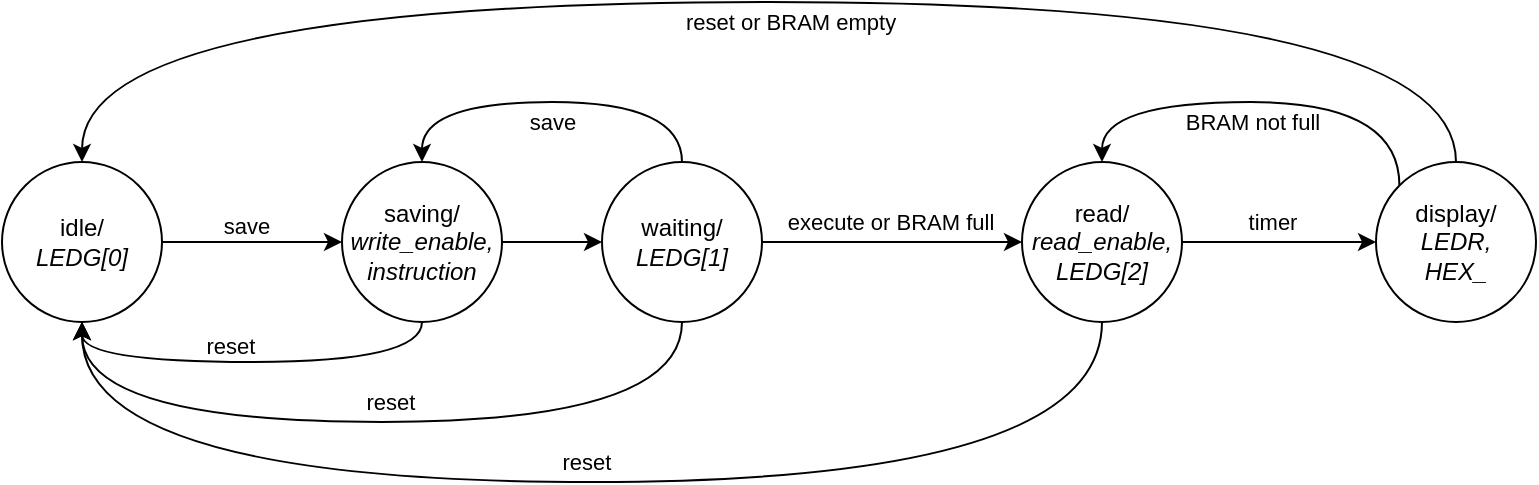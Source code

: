 <mxfile version="21.6.8" type="device">
  <diagram id="Z_1fLPywovUTxnYy9G0z" name="Page-1">
    <mxGraphModel dx="512" dy="1245" grid="1" gridSize="10" guides="1" tooltips="1" connect="1" arrows="1" fold="1" page="1" pageScale="1" pageWidth="827" pageHeight="1169" math="0" shadow="0">
      <root>
        <mxCell id="0" />
        <mxCell id="1" parent="0" />
        <mxCell id="QeUdPWZfrH3-HNdB0ahR-7" style="edgeStyle=orthogonalEdgeStyle;rounded=0;orthogonalLoop=1;jettySize=auto;html=1;exitX=1;exitY=0.5;exitDx=0;exitDy=0;entryX=0;entryY=0.5;entryDx=0;entryDy=0;" edge="1" parent="1" source="QeUdPWZfrH3-HNdB0ahR-2" target="QeUdPWZfrH3-HNdB0ahR-3">
          <mxGeometry relative="1" as="geometry" />
        </mxCell>
        <mxCell id="QeUdPWZfrH3-HNdB0ahR-27" value="save" style="edgeLabel;html=1;align=center;verticalAlign=middle;resizable=0;points=[];" vertex="1" connectable="0" parent="QeUdPWZfrH3-HNdB0ahR-7">
          <mxGeometry x="-0.082" y="3" relative="1" as="geometry">
            <mxPoint y="-5" as="offset" />
          </mxGeometry>
        </mxCell>
        <mxCell id="QeUdPWZfrH3-HNdB0ahR-2" value="idle/&lt;br&gt;&lt;i&gt;LEDG[0]&lt;/i&gt;" style="ellipse;whiteSpace=wrap;html=1;aspect=fixed;" vertex="1" parent="1">
          <mxGeometry x="140" y="120" width="80" height="80" as="geometry" />
        </mxCell>
        <mxCell id="QeUdPWZfrH3-HNdB0ahR-8" style="edgeStyle=orthogonalEdgeStyle;rounded=0;orthogonalLoop=1;jettySize=auto;html=1;exitX=1;exitY=0.5;exitDx=0;exitDy=0;entryX=0;entryY=0.5;entryDx=0;entryDy=0;" edge="1" parent="1" source="QeUdPWZfrH3-HNdB0ahR-3" target="QeUdPWZfrH3-HNdB0ahR-4">
          <mxGeometry relative="1" as="geometry" />
        </mxCell>
        <mxCell id="QeUdPWZfrH3-HNdB0ahR-11" style="edgeStyle=orthogonalEdgeStyle;rounded=0;orthogonalLoop=1;jettySize=auto;html=1;exitX=0.5;exitY=1;exitDx=0;exitDy=0;entryX=0.5;entryY=1;entryDx=0;entryDy=0;curved=1;" edge="1" parent="1" source="QeUdPWZfrH3-HNdB0ahR-3" target="QeUdPWZfrH3-HNdB0ahR-2">
          <mxGeometry relative="1" as="geometry" />
        </mxCell>
        <mxCell id="QeUdPWZfrH3-HNdB0ahR-14" value="reset" style="edgeLabel;html=1;align=center;verticalAlign=middle;resizable=0;points=[];" vertex="1" connectable="0" parent="QeUdPWZfrH3-HNdB0ahR-11">
          <mxGeometry x="0.112" y="-7" relative="1" as="geometry">
            <mxPoint x="1" y="-1" as="offset" />
          </mxGeometry>
        </mxCell>
        <mxCell id="QeUdPWZfrH3-HNdB0ahR-3" value="saving/&lt;br&gt;&lt;i&gt;write_enable,&lt;br&gt;instruction&lt;br&gt;&lt;/i&gt;" style="ellipse;whiteSpace=wrap;html=1;aspect=fixed;" vertex="1" parent="1">
          <mxGeometry x="310" y="120" width="80" height="80" as="geometry" />
        </mxCell>
        <mxCell id="QeUdPWZfrH3-HNdB0ahR-9" style="edgeStyle=orthogonalEdgeStyle;rounded=0;orthogonalLoop=1;jettySize=auto;html=1;exitX=1;exitY=0.5;exitDx=0;exitDy=0;entryX=0;entryY=0.5;entryDx=0;entryDy=0;" edge="1" parent="1" source="QeUdPWZfrH3-HNdB0ahR-4" target="QeUdPWZfrH3-HNdB0ahR-5">
          <mxGeometry relative="1" as="geometry" />
        </mxCell>
        <mxCell id="QeUdPWZfrH3-HNdB0ahR-19" value="execute or BRAM full" style="edgeLabel;html=1;align=center;verticalAlign=middle;resizable=0;points=[];" vertex="1" connectable="0" parent="QeUdPWZfrH3-HNdB0ahR-9">
          <mxGeometry x="-0.027" y="2" relative="1" as="geometry">
            <mxPoint x="1" y="-8" as="offset" />
          </mxGeometry>
        </mxCell>
        <mxCell id="QeUdPWZfrH3-HNdB0ahR-12" style="edgeStyle=orthogonalEdgeStyle;rounded=0;orthogonalLoop=1;jettySize=auto;html=1;exitX=0.5;exitY=1;exitDx=0;exitDy=0;entryX=0.5;entryY=1;entryDx=0;entryDy=0;curved=1;" edge="1" parent="1" source="QeUdPWZfrH3-HNdB0ahR-4" target="QeUdPWZfrH3-HNdB0ahR-2">
          <mxGeometry relative="1" as="geometry">
            <Array as="points">
              <mxPoint x="480" y="250" />
              <mxPoint x="180" y="250" />
            </Array>
          </mxGeometry>
        </mxCell>
        <mxCell id="QeUdPWZfrH3-HNdB0ahR-15" value="reset" style="edgeLabel;html=1;align=center;verticalAlign=middle;resizable=0;points=[];" vertex="1" connectable="0" parent="QeUdPWZfrH3-HNdB0ahR-12">
          <mxGeometry x="-0.016" y="-4" relative="1" as="geometry">
            <mxPoint x="1" y="-6" as="offset" />
          </mxGeometry>
        </mxCell>
        <mxCell id="QeUdPWZfrH3-HNdB0ahR-17" style="edgeStyle=orthogonalEdgeStyle;rounded=0;orthogonalLoop=1;jettySize=auto;html=1;exitX=0.5;exitY=0;exitDx=0;exitDy=0;entryX=0.5;entryY=0;entryDx=0;entryDy=0;curved=1;" edge="1" parent="1" source="QeUdPWZfrH3-HNdB0ahR-4" target="QeUdPWZfrH3-HNdB0ahR-3">
          <mxGeometry relative="1" as="geometry">
            <Array as="points">
              <mxPoint x="480" y="90" />
              <mxPoint x="350" y="90" />
            </Array>
          </mxGeometry>
        </mxCell>
        <mxCell id="QeUdPWZfrH3-HNdB0ahR-18" value="save" style="edgeLabel;html=1;align=center;verticalAlign=middle;resizable=0;points=[];" vertex="1" connectable="0" parent="QeUdPWZfrH3-HNdB0ahR-17">
          <mxGeometry x="-0.034" y="-2" relative="1" as="geometry">
            <mxPoint x="-3" y="12" as="offset" />
          </mxGeometry>
        </mxCell>
        <mxCell id="QeUdPWZfrH3-HNdB0ahR-4" value="waiting/&lt;br&gt;&lt;i&gt;LEDG[1]&lt;/i&gt;" style="ellipse;whiteSpace=wrap;html=1;aspect=fixed;" vertex="1" parent="1">
          <mxGeometry x="440" y="120" width="80" height="80" as="geometry" />
        </mxCell>
        <mxCell id="QeUdPWZfrH3-HNdB0ahR-10" style="edgeStyle=orthogonalEdgeStyle;rounded=0;orthogonalLoop=1;jettySize=auto;html=1;exitX=1;exitY=0.5;exitDx=0;exitDy=0;entryX=0;entryY=0.5;entryDx=0;entryDy=0;" edge="1" parent="1" source="QeUdPWZfrH3-HNdB0ahR-5" target="QeUdPWZfrH3-HNdB0ahR-6">
          <mxGeometry relative="1" as="geometry" />
        </mxCell>
        <mxCell id="QeUdPWZfrH3-HNdB0ahR-20" value="timer" style="edgeLabel;html=1;align=center;verticalAlign=middle;resizable=0;points=[];" vertex="1" connectable="0" parent="QeUdPWZfrH3-HNdB0ahR-10">
          <mxGeometry x="-0.108" y="2" relative="1" as="geometry">
            <mxPoint x="1" y="-8" as="offset" />
          </mxGeometry>
        </mxCell>
        <mxCell id="QeUdPWZfrH3-HNdB0ahR-13" style="edgeStyle=orthogonalEdgeStyle;rounded=0;orthogonalLoop=1;jettySize=auto;html=1;exitX=0.5;exitY=1;exitDx=0;exitDy=0;entryX=0.5;entryY=1;entryDx=0;entryDy=0;curved=1;" edge="1" parent="1" source="QeUdPWZfrH3-HNdB0ahR-5" target="QeUdPWZfrH3-HNdB0ahR-2">
          <mxGeometry relative="1" as="geometry">
            <Array as="points">
              <mxPoint x="690" y="280" />
              <mxPoint x="180" y="280" />
            </Array>
          </mxGeometry>
        </mxCell>
        <mxCell id="QeUdPWZfrH3-HNdB0ahR-16" value="reset" style="edgeLabel;html=1;align=center;verticalAlign=middle;resizable=0;points=[];" vertex="1" connectable="0" parent="QeUdPWZfrH3-HNdB0ahR-13">
          <mxGeometry x="0.005" y="-2" relative="1" as="geometry">
            <mxPoint x="-2" y="-8" as="offset" />
          </mxGeometry>
        </mxCell>
        <mxCell id="QeUdPWZfrH3-HNdB0ahR-5" value="read/&lt;br&gt;&lt;i&gt;read_enable,&lt;br&gt;LEDG[2]&lt;br&gt;&lt;/i&gt;" style="ellipse;whiteSpace=wrap;html=1;aspect=fixed;" vertex="1" parent="1">
          <mxGeometry x="650" y="120" width="80" height="80" as="geometry" />
        </mxCell>
        <mxCell id="QeUdPWZfrH3-HNdB0ahR-23" style="edgeStyle=orthogonalEdgeStyle;rounded=0;orthogonalLoop=1;jettySize=auto;html=1;exitX=0.5;exitY=0;exitDx=0;exitDy=0;entryX=0.5;entryY=0;entryDx=0;entryDy=0;curved=1;" edge="1" parent="1" source="QeUdPWZfrH3-HNdB0ahR-6" target="QeUdPWZfrH3-HNdB0ahR-2">
          <mxGeometry relative="1" as="geometry">
            <Array as="points">
              <mxPoint x="867" y="40" />
              <mxPoint x="180" y="40" />
            </Array>
          </mxGeometry>
        </mxCell>
        <mxCell id="QeUdPWZfrH3-HNdB0ahR-26" value="reset or BRAM empty" style="edgeLabel;html=1;align=center;verticalAlign=middle;resizable=0;points=[];" vertex="1" connectable="0" parent="QeUdPWZfrH3-HNdB0ahR-23">
          <mxGeometry x="-0.026" y="3" relative="1" as="geometry">
            <mxPoint x="-1" y="7" as="offset" />
          </mxGeometry>
        </mxCell>
        <mxCell id="QeUdPWZfrH3-HNdB0ahR-24" style="edgeStyle=orthogonalEdgeStyle;rounded=0;orthogonalLoop=1;jettySize=auto;html=1;exitX=0;exitY=0;exitDx=0;exitDy=0;entryX=0.5;entryY=0;entryDx=0;entryDy=0;curved=1;" edge="1" parent="1" source="QeUdPWZfrH3-HNdB0ahR-6" target="QeUdPWZfrH3-HNdB0ahR-5">
          <mxGeometry relative="1" as="geometry">
            <Array as="points">
              <mxPoint x="839" y="90" />
              <mxPoint x="690" y="90" />
            </Array>
          </mxGeometry>
        </mxCell>
        <mxCell id="QeUdPWZfrH3-HNdB0ahR-25" value="BRAM not full" style="edgeLabel;html=1;align=center;verticalAlign=middle;resizable=0;points=[];" vertex="1" connectable="0" parent="QeUdPWZfrH3-HNdB0ahR-24">
          <mxGeometry x="0.046" relative="1" as="geometry">
            <mxPoint y="10" as="offset" />
          </mxGeometry>
        </mxCell>
        <mxCell id="QeUdPWZfrH3-HNdB0ahR-6" value="display/&lt;br&gt;&lt;i&gt;LEDR,&lt;br&gt;HEX_&lt;br&gt;&lt;/i&gt;" style="ellipse;whiteSpace=wrap;html=1;aspect=fixed;" vertex="1" parent="1">
          <mxGeometry x="827" y="120" width="80" height="80" as="geometry" />
        </mxCell>
      </root>
    </mxGraphModel>
  </diagram>
</mxfile>
